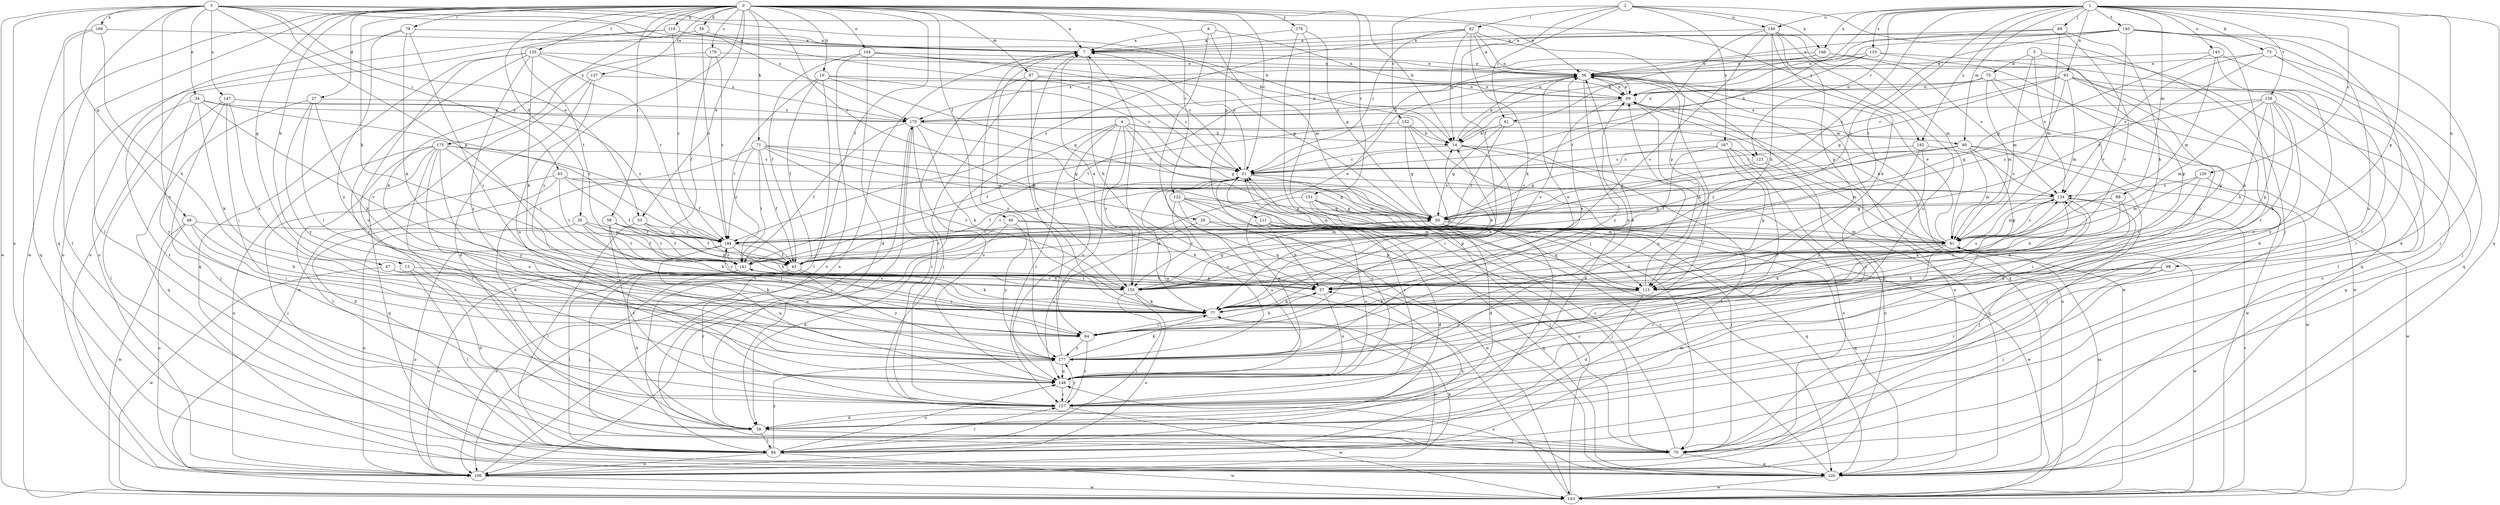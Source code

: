strict digraph  {
0;
1;
2;
3;
4;
5;
6;
7;
10;
13;
14;
21;
26;
27;
28;
29;
33;
34;
36;
40;
43;
47;
48;
50;
56;
57;
58;
61;
62;
63;
64;
69;
70;
71;
73;
75;
77;
78;
84;
87;
88;
90;
91;
93;
98;
99;
104;
106;
111;
113;
119;
120;
122;
123;
127;
130;
133;
134;
135;
137;
138;
140;
141;
143;
146;
147;
148;
151;
152;
155;
163;
166;
167;
168;
170;
175;
176;
177;
179;
182;
184;
0 -> 7  [label=a];
0 -> 10  [label=b];
0 -> 13  [label=b];
0 -> 14  [label=b];
0 -> 21  [label=c];
0 -> 26  [label=d];
0 -> 27  [label=d];
0 -> 29  [label=e];
0 -> 33  [label=e];
0 -> 40  [label=f];
0 -> 43  [label=f];
0 -> 47  [label=g];
0 -> 56  [label=h];
0 -> 57  [label=h];
0 -> 58  [label=i];
0 -> 71  [label=k];
0 -> 78  [label=l];
0 -> 84  [label=l];
0 -> 87  [label=m];
0 -> 104  [label=o];
0 -> 111  [label=p];
0 -> 119  [label=q];
0 -> 122  [label=r];
0 -> 135  [label=t];
0 -> 137  [label=t];
0 -> 151  [label=v];
0 -> 163  [label=w];
0 -> 175  [label=y];
0 -> 176  [label=y];
0 -> 177  [label=y];
0 -> 179  [label=z];
0 -> 182  [label=z];
1 -> 61  [label=i];
1 -> 69  [label=j];
1 -> 73  [label=k];
1 -> 88  [label=m];
1 -> 90  [label=m];
1 -> 93  [label=n];
1 -> 98  [label=n];
1 -> 113  [label=p];
1 -> 120  [label=q];
1 -> 123  [label=r];
1 -> 130  [label=s];
1 -> 133  [label=s];
1 -> 138  [label=t];
1 -> 140  [label=t];
1 -> 141  [label=t];
1 -> 143  [label=u];
1 -> 146  [label=u];
1 -> 166  [label=x];
1 -> 182  [label=z];
1 -> 184  [label=z];
2 -> 43  [label=f];
2 -> 61  [label=i];
2 -> 62  [label=i];
2 -> 70  [label=j];
2 -> 146  [label=u];
2 -> 152  [label=v];
2 -> 166  [label=x];
2 -> 167  [label=x];
3 -> 14  [label=b];
3 -> 21  [label=c];
3 -> 33  [label=e];
3 -> 34  [label=e];
3 -> 36  [label=e];
3 -> 48  [label=g];
3 -> 63  [label=i];
3 -> 106  [label=o];
3 -> 113  [label=p];
3 -> 120  [label=q];
3 -> 147  [label=u];
3 -> 148  [label=u];
3 -> 163  [label=w];
3 -> 168  [label=x];
3 -> 170  [label=x];
4 -> 50  [label=g];
4 -> 64  [label=i];
4 -> 90  [label=m];
4 -> 106  [label=o];
4 -> 113  [label=p];
4 -> 123  [label=r];
4 -> 127  [label=r];
4 -> 148  [label=u];
4 -> 155  [label=v];
5 -> 75  [label=k];
5 -> 91  [label=m];
5 -> 113  [label=p];
5 -> 120  [label=q];
5 -> 134  [label=s];
6 -> 7  [label=a];
6 -> 91  [label=m];
6 -> 99  [label=n];
6 -> 120  [label=q];
7 -> 36  [label=e];
7 -> 57  [label=h];
7 -> 177  [label=y];
10 -> 21  [label=c];
10 -> 43  [label=f];
10 -> 50  [label=g];
10 -> 84  [label=l];
10 -> 99  [label=n];
10 -> 141  [label=t];
13 -> 28  [label=d];
13 -> 57  [label=h];
13 -> 84  [label=l];
14 -> 21  [label=c];
14 -> 36  [label=e];
14 -> 64  [label=i];
14 -> 84  [label=l];
14 -> 106  [label=o];
21 -> 7  [label=a];
21 -> 43  [label=f];
21 -> 77  [label=k];
21 -> 91  [label=m];
21 -> 127  [label=r];
21 -> 134  [label=s];
26 -> 43  [label=f];
26 -> 77  [label=k];
26 -> 106  [label=o];
26 -> 141  [label=t];
26 -> 184  [label=z];
27 -> 64  [label=i];
27 -> 77  [label=k];
27 -> 120  [label=q];
27 -> 170  [label=x];
27 -> 177  [label=y];
28 -> 70  [label=j];
28 -> 84  [label=l];
28 -> 170  [label=x];
29 -> 91  [label=m];
29 -> 113  [label=p];
29 -> 148  [label=u];
33 -> 43  [label=f];
33 -> 84  [label=l];
33 -> 113  [label=p];
33 -> 184  [label=z];
34 -> 77  [label=k];
34 -> 127  [label=r];
34 -> 155  [label=v];
34 -> 170  [label=x];
34 -> 177  [label=y];
34 -> 184  [label=z];
36 -> 99  [label=n];
36 -> 106  [label=o];
36 -> 120  [label=q];
36 -> 127  [label=r];
36 -> 141  [label=t];
36 -> 163  [label=w];
36 -> 170  [label=x];
36 -> 177  [label=y];
40 -> 28  [label=d];
40 -> 57  [label=h];
40 -> 91  [label=m];
40 -> 177  [label=y];
43 -> 21  [label=c];
43 -> 36  [label=e];
43 -> 64  [label=i];
43 -> 106  [label=o];
43 -> 127  [label=r];
43 -> 177  [label=y];
47 -> 77  [label=k];
47 -> 155  [label=v];
47 -> 163  [label=w];
48 -> 64  [label=i];
48 -> 77  [label=k];
48 -> 106  [label=o];
48 -> 163  [label=w];
48 -> 184  [label=z];
50 -> 91  [label=m];
50 -> 120  [label=q];
50 -> 163  [label=w];
50 -> 184  [label=z];
56 -> 7  [label=a];
56 -> 106  [label=o];
56 -> 184  [label=z];
57 -> 77  [label=k];
57 -> 148  [label=u];
58 -> 43  [label=f];
58 -> 64  [label=i];
58 -> 127  [label=r];
58 -> 141  [label=t];
58 -> 184  [label=z];
61 -> 14  [label=b];
61 -> 50  [label=g];
61 -> 163  [label=w];
61 -> 184  [label=z];
62 -> 7  [label=a];
62 -> 14  [label=b];
62 -> 21  [label=c];
62 -> 36  [label=e];
62 -> 77  [label=k];
62 -> 99  [label=n];
62 -> 113  [label=p];
62 -> 184  [label=z];
63 -> 28  [label=d];
63 -> 43  [label=f];
63 -> 50  [label=g];
63 -> 70  [label=j];
63 -> 134  [label=s];
63 -> 141  [label=t];
64 -> 36  [label=e];
64 -> 57  [label=h];
64 -> 99  [label=n];
64 -> 127  [label=r];
64 -> 177  [label=y];
69 -> 7  [label=a];
69 -> 36  [label=e];
69 -> 57  [label=h];
69 -> 91  [label=m];
69 -> 155  [label=v];
70 -> 21  [label=c];
70 -> 120  [label=q];
71 -> 21  [label=c];
71 -> 28  [label=d];
71 -> 43  [label=f];
71 -> 50  [label=g];
71 -> 113  [label=p];
71 -> 141  [label=t];
71 -> 155  [label=v];
71 -> 184  [label=z];
73 -> 36  [label=e];
73 -> 70  [label=j];
73 -> 120  [label=q];
73 -> 134  [label=s];
73 -> 184  [label=z];
75 -> 64  [label=i];
75 -> 91  [label=m];
75 -> 99  [label=n];
75 -> 163  [label=w];
75 -> 170  [label=x];
77 -> 7  [label=a];
77 -> 14  [label=b];
77 -> 36  [label=e];
77 -> 64  [label=i];
77 -> 106  [label=o];
77 -> 134  [label=s];
78 -> 7  [label=a];
78 -> 64  [label=i];
78 -> 77  [label=k];
78 -> 106  [label=o];
78 -> 177  [label=y];
84 -> 57  [label=h];
84 -> 91  [label=m];
84 -> 106  [label=o];
84 -> 127  [label=r];
84 -> 148  [label=u];
84 -> 163  [label=w];
84 -> 177  [label=y];
87 -> 21  [label=c];
87 -> 70  [label=j];
87 -> 99  [label=n];
87 -> 127  [label=r];
87 -> 155  [label=v];
88 -> 50  [label=g];
88 -> 57  [label=h];
88 -> 77  [label=k];
90 -> 21  [label=c];
90 -> 50  [label=g];
90 -> 70  [label=j];
90 -> 91  [label=m];
90 -> 113  [label=p];
90 -> 163  [label=w];
90 -> 184  [label=z];
91 -> 36  [label=e];
91 -> 57  [label=h];
91 -> 77  [label=k];
91 -> 99  [label=n];
91 -> 127  [label=r];
91 -> 134  [label=s];
91 -> 163  [label=w];
93 -> 21  [label=c];
93 -> 50  [label=g];
93 -> 84  [label=l];
93 -> 91  [label=m];
93 -> 99  [label=n];
93 -> 106  [label=o];
93 -> 113  [label=p];
93 -> 184  [label=z];
98 -> 57  [label=h];
98 -> 70  [label=j];
98 -> 113  [label=p];
98 -> 127  [label=r];
99 -> 36  [label=e];
99 -> 155  [label=v];
99 -> 170  [label=x];
104 -> 21  [label=c];
104 -> 28  [label=d];
104 -> 36  [label=e];
104 -> 43  [label=f];
104 -> 50  [label=g];
104 -> 106  [label=o];
106 -> 7  [label=a];
106 -> 77  [label=k];
106 -> 163  [label=w];
111 -> 28  [label=d];
111 -> 57  [label=h];
111 -> 70  [label=j];
111 -> 91  [label=m];
111 -> 120  [label=q];
111 -> 148  [label=u];
113 -> 28  [label=d];
113 -> 77  [label=k];
113 -> 99  [label=n];
113 -> 177  [label=y];
119 -> 7  [label=a];
119 -> 14  [label=b];
119 -> 106  [label=o];
119 -> 141  [label=t];
119 -> 184  [label=z];
120 -> 21  [label=c];
120 -> 91  [label=m];
120 -> 99  [label=n];
120 -> 148  [label=u];
120 -> 163  [label=w];
122 -> 50  [label=g];
122 -> 70  [label=j];
122 -> 113  [label=p];
122 -> 148  [label=u];
122 -> 155  [label=v];
122 -> 163  [label=w];
123 -> 50  [label=g];
123 -> 91  [label=m];
127 -> 28  [label=d];
127 -> 163  [label=w];
127 -> 177  [label=y];
130 -> 91  [label=m];
130 -> 134  [label=s];
130 -> 155  [label=v];
130 -> 163  [label=w];
133 -> 14  [label=b];
133 -> 21  [label=c];
133 -> 28  [label=d];
133 -> 36  [label=e];
133 -> 77  [label=k];
134 -> 50  [label=g];
134 -> 64  [label=i];
134 -> 70  [label=j];
134 -> 77  [label=k];
134 -> 91  [label=m];
135 -> 36  [label=e];
135 -> 77  [label=k];
135 -> 120  [label=q];
135 -> 127  [label=r];
135 -> 148  [label=u];
135 -> 170  [label=x];
135 -> 177  [label=y];
135 -> 184  [label=z];
137 -> 28  [label=d];
137 -> 99  [label=n];
137 -> 148  [label=u];
137 -> 163  [label=w];
138 -> 50  [label=g];
138 -> 57  [label=h];
138 -> 77  [label=k];
138 -> 91  [label=m];
138 -> 113  [label=p];
138 -> 120  [label=q];
138 -> 170  [label=x];
138 -> 177  [label=y];
140 -> 7  [label=a];
140 -> 14  [label=b];
140 -> 70  [label=j];
140 -> 84  [label=l];
140 -> 99  [label=n];
140 -> 127  [label=r];
140 -> 148  [label=u];
140 -> 155  [label=v];
140 -> 184  [label=z];
141 -> 28  [label=d];
141 -> 57  [label=h];
141 -> 70  [label=j];
141 -> 77  [label=k];
141 -> 84  [label=l];
141 -> 106  [label=o];
141 -> 113  [label=p];
141 -> 155  [label=v];
143 -> 28  [label=d];
143 -> 36  [label=e];
143 -> 50  [label=g];
143 -> 91  [label=m];
143 -> 127  [label=r];
146 -> 7  [label=a];
146 -> 57  [label=h];
146 -> 77  [label=k];
146 -> 91  [label=m];
146 -> 113  [label=p];
146 -> 141  [label=t];
146 -> 148  [label=u];
146 -> 155  [label=v];
147 -> 64  [label=i];
147 -> 70  [label=j];
147 -> 77  [label=k];
147 -> 84  [label=l];
147 -> 170  [label=x];
147 -> 184  [label=z];
148 -> 21  [label=c];
148 -> 99  [label=n];
148 -> 127  [label=r];
151 -> 28  [label=d];
151 -> 50  [label=g];
151 -> 70  [label=j];
151 -> 84  [label=l];
151 -> 120  [label=q];
151 -> 177  [label=y];
152 -> 14  [label=b];
152 -> 28  [label=d];
152 -> 50  [label=g];
152 -> 77  [label=k];
152 -> 141  [label=t];
155 -> 7  [label=a];
155 -> 14  [label=b];
155 -> 50  [label=g];
155 -> 77  [label=k];
155 -> 84  [label=l];
155 -> 106  [label=o];
155 -> 134  [label=s];
155 -> 141  [label=t];
155 -> 184  [label=z];
163 -> 7  [label=a];
163 -> 21  [label=c];
163 -> 99  [label=n];
163 -> 134  [label=s];
166 -> 21  [label=c];
166 -> 36  [label=e];
166 -> 127  [label=r];
166 -> 134  [label=s];
166 -> 170  [label=x];
167 -> 21  [label=c];
167 -> 43  [label=f];
167 -> 106  [label=o];
167 -> 113  [label=p];
167 -> 120  [label=q];
167 -> 177  [label=y];
168 -> 7  [label=a];
168 -> 77  [label=k];
168 -> 84  [label=l];
168 -> 120  [label=q];
170 -> 14  [label=b];
170 -> 50  [label=g];
170 -> 70  [label=j];
170 -> 77  [label=k];
170 -> 127  [label=r];
170 -> 141  [label=t];
170 -> 148  [label=u];
175 -> 21  [label=c];
175 -> 43  [label=f];
175 -> 84  [label=l];
175 -> 106  [label=o];
175 -> 120  [label=q];
175 -> 127  [label=r];
175 -> 141  [label=t];
175 -> 148  [label=u];
175 -> 177  [label=y];
176 -> 7  [label=a];
176 -> 50  [label=g];
176 -> 70  [label=j];
176 -> 120  [label=q];
177 -> 7  [label=a];
177 -> 21  [label=c];
177 -> 36  [label=e];
177 -> 77  [label=k];
177 -> 148  [label=u];
179 -> 36  [label=e];
179 -> 43  [label=f];
179 -> 77  [label=k];
179 -> 184  [label=z];
182 -> 21  [label=c];
182 -> 134  [label=s];
182 -> 148  [label=u];
182 -> 177  [label=y];
184 -> 43  [label=f];
184 -> 57  [label=h];
184 -> 106  [label=o];
184 -> 141  [label=t];
184 -> 148  [label=u];
}

